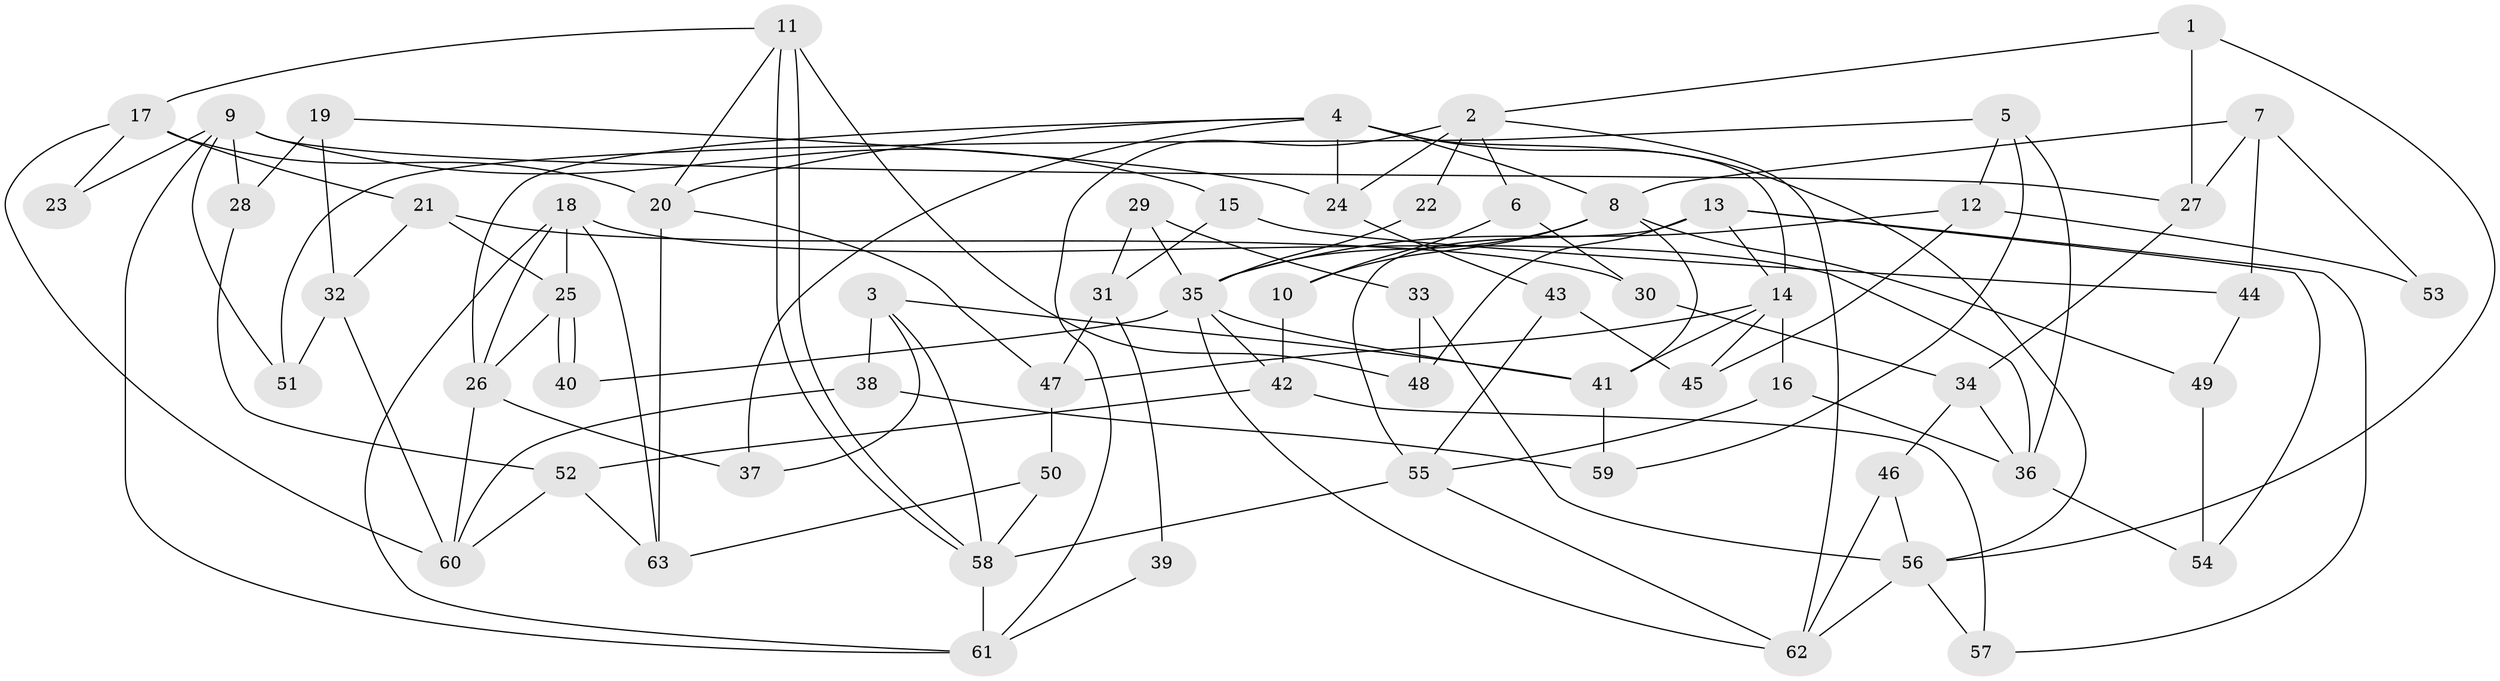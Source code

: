 // coarse degree distribution, {3: 0.3548387096774194, 4: 0.1935483870967742, 5: 0.12903225806451613, 6: 0.12903225806451613, 2: 0.06451612903225806, 9: 0.06451612903225806, 7: 0.03225806451612903, 10: 0.03225806451612903}
// Generated by graph-tools (version 1.1) at 2025/54/03/04/25 21:54:00]
// undirected, 63 vertices, 126 edges
graph export_dot {
graph [start="1"]
  node [color=gray90,style=filled];
  1;
  2;
  3;
  4;
  5;
  6;
  7;
  8;
  9;
  10;
  11;
  12;
  13;
  14;
  15;
  16;
  17;
  18;
  19;
  20;
  21;
  22;
  23;
  24;
  25;
  26;
  27;
  28;
  29;
  30;
  31;
  32;
  33;
  34;
  35;
  36;
  37;
  38;
  39;
  40;
  41;
  42;
  43;
  44;
  45;
  46;
  47;
  48;
  49;
  50;
  51;
  52;
  53;
  54;
  55;
  56;
  57;
  58;
  59;
  60;
  61;
  62;
  63;
  1 -- 27;
  1 -- 56;
  1 -- 2;
  2 -- 61;
  2 -- 6;
  2 -- 22;
  2 -- 24;
  2 -- 62;
  3 -- 37;
  3 -- 58;
  3 -- 38;
  3 -- 41;
  4 -- 24;
  4 -- 26;
  4 -- 8;
  4 -- 14;
  4 -- 20;
  4 -- 37;
  4 -- 56;
  5 -- 36;
  5 -- 59;
  5 -- 12;
  5 -- 51;
  6 -- 30;
  6 -- 10;
  7 -- 8;
  7 -- 44;
  7 -- 27;
  7 -- 53;
  8 -- 41;
  8 -- 10;
  8 -- 35;
  8 -- 49;
  9 -- 27;
  9 -- 51;
  9 -- 15;
  9 -- 23;
  9 -- 28;
  9 -- 61;
  10 -- 42;
  11 -- 20;
  11 -- 58;
  11 -- 58;
  11 -- 17;
  11 -- 48;
  12 -- 35;
  12 -- 45;
  12 -- 53;
  13 -- 57;
  13 -- 55;
  13 -- 14;
  13 -- 48;
  13 -- 54;
  14 -- 16;
  14 -- 41;
  14 -- 45;
  14 -- 47;
  15 -- 31;
  15 -- 44;
  16 -- 55;
  16 -- 36;
  17 -- 60;
  17 -- 20;
  17 -- 21;
  17 -- 23;
  18 -- 25;
  18 -- 63;
  18 -- 26;
  18 -- 36;
  18 -- 61;
  19 -- 28;
  19 -- 24;
  19 -- 32;
  20 -- 47;
  20 -- 63;
  21 -- 25;
  21 -- 30;
  21 -- 32;
  22 -- 35;
  24 -- 43;
  25 -- 26;
  25 -- 40;
  25 -- 40;
  26 -- 60;
  26 -- 37;
  27 -- 34;
  28 -- 52;
  29 -- 35;
  29 -- 33;
  29 -- 31;
  30 -- 34;
  31 -- 47;
  31 -- 39;
  32 -- 51;
  32 -- 60;
  33 -- 56;
  33 -- 48;
  34 -- 36;
  34 -- 46;
  35 -- 41;
  35 -- 40;
  35 -- 42;
  35 -- 62;
  36 -- 54;
  38 -- 60;
  38 -- 59;
  39 -- 61;
  41 -- 59;
  42 -- 52;
  42 -- 57;
  43 -- 55;
  43 -- 45;
  44 -- 49;
  46 -- 56;
  46 -- 62;
  47 -- 50;
  49 -- 54;
  50 -- 58;
  50 -- 63;
  52 -- 63;
  52 -- 60;
  55 -- 62;
  55 -- 58;
  56 -- 62;
  56 -- 57;
  58 -- 61;
}
